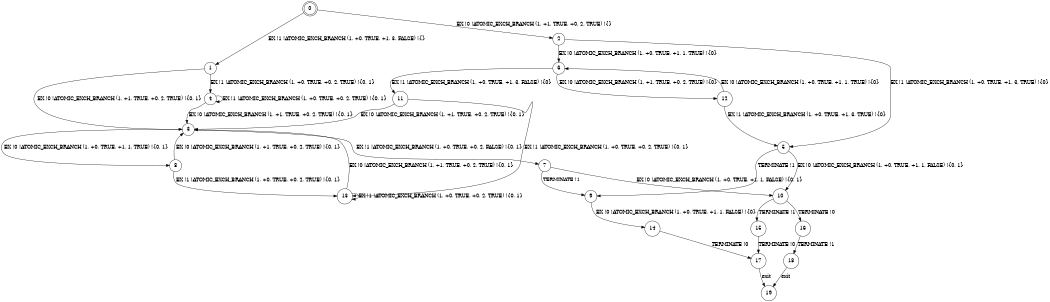 digraph BCG {
size = "7, 10.5";
center = TRUE;
node [shape = circle];
0 [peripheries = 2];
0 -> 1 [label = "EX !1 !ATOMIC_EXCH_BRANCH (1, +0, TRUE, +1, 3, FALSE) !{}"];
0 -> 2 [label = "EX !0 !ATOMIC_EXCH_BRANCH (1, +1, TRUE, +0, 2, TRUE) !{}"];
1 -> 3 [label = "EX !0 !ATOMIC_EXCH_BRANCH (1, +1, TRUE, +0, 2, TRUE) !{0, 1}"];
1 -> 4 [label = "EX !1 !ATOMIC_EXCH_BRANCH (1, +0, TRUE, +0, 2, TRUE) !{0, 1}"];
2 -> 5 [label = "EX !1 !ATOMIC_EXCH_BRANCH (1, +0, TRUE, +1, 3, TRUE) !{0}"];
2 -> 6 [label = "EX !0 !ATOMIC_EXCH_BRANCH (1, +0, TRUE, +1, 1, TRUE) !{0}"];
3 -> 7 [label = "EX !1 !ATOMIC_EXCH_BRANCH (1, +0, TRUE, +0, 2, FALSE) !{0, 1}"];
3 -> 8 [label = "EX !0 !ATOMIC_EXCH_BRANCH (1, +0, TRUE, +1, 1, TRUE) !{0, 1}"];
4 -> 3 [label = "EX !0 !ATOMIC_EXCH_BRANCH (1, +1, TRUE, +0, 2, TRUE) !{0, 1}"];
4 -> 4 [label = "EX !1 !ATOMIC_EXCH_BRANCH (1, +0, TRUE, +0, 2, TRUE) !{0, 1}"];
5 -> 9 [label = "TERMINATE !1"];
5 -> 10 [label = "EX !0 !ATOMIC_EXCH_BRANCH (1, +0, TRUE, +1, 1, FALSE) !{0, 1}"];
6 -> 11 [label = "EX !1 !ATOMIC_EXCH_BRANCH (1, +0, TRUE, +1, 3, FALSE) !{0}"];
6 -> 12 [label = "EX !0 !ATOMIC_EXCH_BRANCH (1, +1, TRUE, +0, 2, TRUE) !{0}"];
7 -> 9 [label = "TERMINATE !1"];
7 -> 10 [label = "EX !0 !ATOMIC_EXCH_BRANCH (1, +0, TRUE, +1, 1, FALSE) !{0, 1}"];
8 -> 13 [label = "EX !1 !ATOMIC_EXCH_BRANCH (1, +0, TRUE, +0, 2, TRUE) !{0, 1}"];
8 -> 3 [label = "EX !0 !ATOMIC_EXCH_BRANCH (1, +1, TRUE, +0, 2, TRUE) !{0, 1}"];
9 -> 14 [label = "EX !0 !ATOMIC_EXCH_BRANCH (1, +0, TRUE, +1, 1, FALSE) !{0}"];
10 -> 15 [label = "TERMINATE !1"];
10 -> 16 [label = "TERMINATE !0"];
11 -> 13 [label = "EX !1 !ATOMIC_EXCH_BRANCH (1, +0, TRUE, +0, 2, TRUE) !{0, 1}"];
11 -> 3 [label = "EX !0 !ATOMIC_EXCH_BRANCH (1, +1, TRUE, +0, 2, TRUE) !{0, 1}"];
12 -> 5 [label = "EX !1 !ATOMIC_EXCH_BRANCH (1, +0, TRUE, +1, 3, TRUE) !{0}"];
12 -> 6 [label = "EX !0 !ATOMIC_EXCH_BRANCH (1, +0, TRUE, +1, 1, TRUE) !{0}"];
13 -> 13 [label = "EX !1 !ATOMIC_EXCH_BRANCH (1, +0, TRUE, +0, 2, TRUE) !{0, 1}"];
13 -> 3 [label = "EX !0 !ATOMIC_EXCH_BRANCH (1, +1, TRUE, +0, 2, TRUE) !{0, 1}"];
14 -> 17 [label = "TERMINATE !0"];
15 -> 17 [label = "TERMINATE !0"];
16 -> 18 [label = "TERMINATE !1"];
17 -> 19 [label = "exit"];
18 -> 19 [label = "exit"];
}
